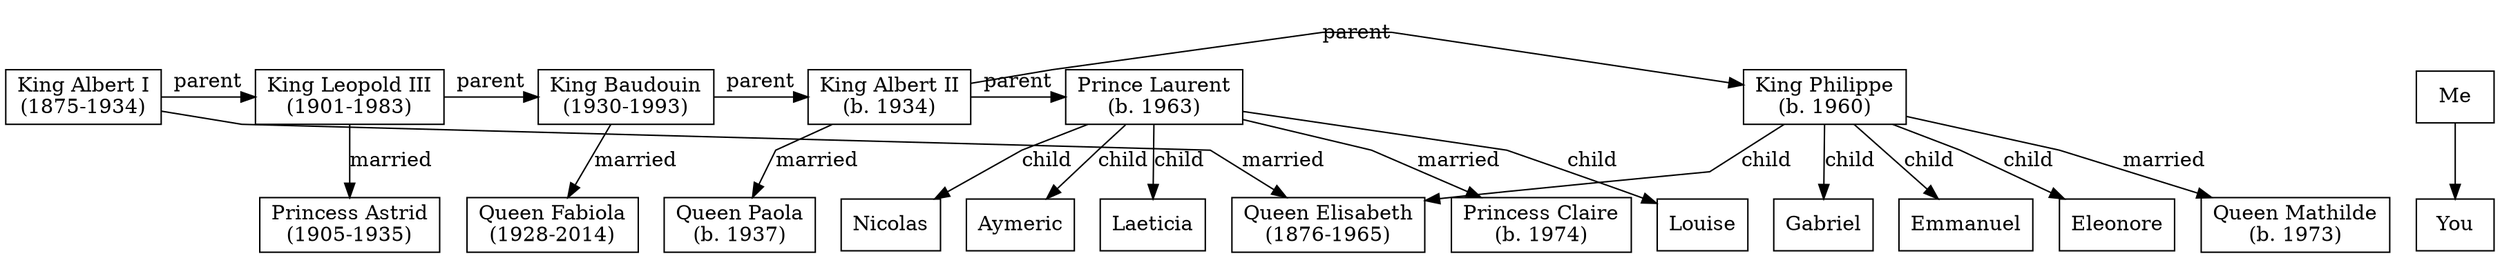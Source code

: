 digraph royal_family {
  graph [splines=polyline];

  node [shape=box];

  // Members of the royal family
  Albert_I [label="King Albert I\n(1875-1934)"];
  Elisabeth [label="Queen Elisabeth\n(1876-1965)"];
  Leopold_III [label="King Leopold III\n(1901-1983)"];
  Astrid [label="Princess Astrid\n(1905-1935)"];
  Baudouin [label="King Baudouin\n(1930-1993)"];
  Fabiola [label="Queen Fabiola\n(1928-2014)"];
  Albert_II [label="King Albert II\n(b. 1934)"];
  Paola [label="Queen Paola\n(b. 1937)"];
  Philippe [label="King Philippe\n(b. 1960)"];
  Mathilde [label="Queen Mathilde\n(b. 1973)"];
  Laurent [label="Prince Laurent\n(b. 1963)"];
  Claire [label="Princess Claire\n(b. 1974)"];

  // Spouse relationships
  Albert_I -> Elisabeth [label="married"];
  Leopold_III -> Astrid [label="married"];
  Baudouin -> Fabiola [label="married"];
  Albert_II -> Paola [label="married"];
  Philippe -> Mathilde [label="married"];
  Laurent -> Claire [label="married"];

  // Parent-child relationships
  { rank=same; Albert_I; Leopold_III; Baudouin; Albert_II; Philippe; Laurent }
  Albert_I -> Leopold_III [label="parent"];
  Leopold_III -> Baudouin [label="parent"];
  Baudouin -> Albert_II [label="parent"];
  Albert_II -> Philippe [label="parent"];
  Albert_II -> Laurent [label="parent"];
  Philippe -> Elisabeth [label="child"];
  Philippe -> Gabriel [label="child"];
  Philippe -> Emmanuel [label="child"];
  Philippe -> Eleonore [label="child"];
  Laurent -> Louise [label="child"];
  Laurent -> Nicolas [label="child"];
  Laurent -> Aymeric [label="child"];
  Laurent -> Laeticia [label="child"];
  Me -> You;
}

